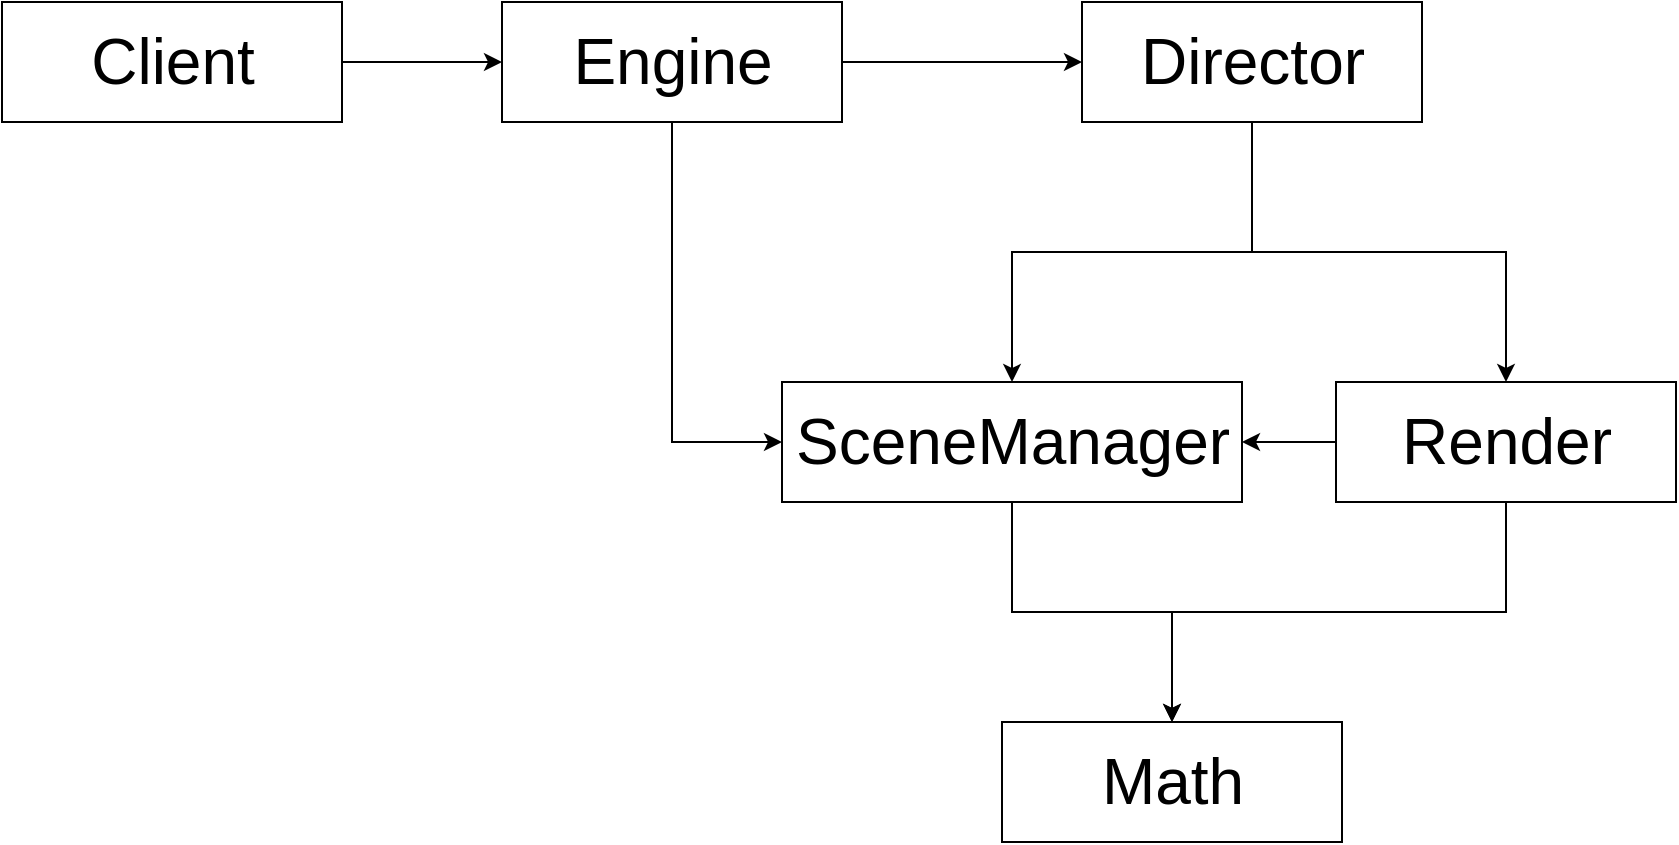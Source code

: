 <mxfile version="14.6.13" type="device"><diagram id="n54MDWuAZzM2yzlB0eEC" name="第 1 页"><mxGraphModel dx="1843" dy="1420" grid="1" gridSize="10" guides="1" tooltips="1" connect="1" arrows="1" fold="1" page="1" pageScale="1" pageWidth="827" pageHeight="1169" math="0" shadow="0"><root><mxCell id="0"/><mxCell id="1" parent="0"/><mxCell id="sv-E0IUG4HotmKARGZK4-1" value="" style="edgeStyle=orthogonalEdgeStyle;rounded=0;orthogonalLoop=1;jettySize=auto;html=1;" parent="1" source="sv-E0IUG4HotmKARGZK4-2" target="sv-E0IUG4HotmKARGZK4-4" edge="1"><mxGeometry relative="1" as="geometry"/></mxCell><mxCell id="sv-E0IUG4HotmKARGZK4-2" value="Client" style="html=1;fontSize=32;" parent="1" vertex="1"><mxGeometry x="160" y="300.0" width="170" height="60" as="geometry"/></mxCell><mxCell id="sv-E0IUG4HotmKARGZK4-3" value="" style="edgeStyle=orthogonalEdgeStyle;rounded=0;orthogonalLoop=1;jettySize=auto;html=1;" parent="1" source="sv-E0IUG4HotmKARGZK4-4" target="sv-E0IUG4HotmKARGZK4-5" edge="1"><mxGeometry relative="1" as="geometry"/></mxCell><mxCell id="sv-E0IUG4HotmKARGZK4-12" style="edgeStyle=orthogonalEdgeStyle;rounded=0;orthogonalLoop=1;jettySize=auto;html=1;entryX=0;entryY=0.5;entryDx=0;entryDy=0;" parent="1" source="sv-E0IUG4HotmKARGZK4-4" target="sv-E0IUG4HotmKARGZK4-8" edge="1"><mxGeometry relative="1" as="geometry"/></mxCell><mxCell id="sv-E0IUG4HotmKARGZK4-4" value="Engine" style="html=1;fontSize=32;" parent="1" vertex="1"><mxGeometry x="410" y="300.0" width="170" height="60" as="geometry"/></mxCell><mxCell id="sv-E0IUG4HotmKARGZK4-10" style="edgeStyle=orthogonalEdgeStyle;rounded=0;orthogonalLoop=1;jettySize=auto;html=1;exitX=0.5;exitY=1;exitDx=0;exitDy=0;" parent="1" source="sv-E0IUG4HotmKARGZK4-5" target="sv-E0IUG4HotmKARGZK4-9" edge="1"><mxGeometry relative="1" as="geometry"/></mxCell><mxCell id="sv-E0IUG4HotmKARGZK4-11" style="edgeStyle=orthogonalEdgeStyle;rounded=0;orthogonalLoop=1;jettySize=auto;html=1;" parent="1" source="sv-E0IUG4HotmKARGZK4-5" target="sv-E0IUG4HotmKARGZK4-8" edge="1"><mxGeometry relative="1" as="geometry"/></mxCell><mxCell id="sv-E0IUG4HotmKARGZK4-5" value="Director" style="html=1;fontSize=32;" parent="1" vertex="1"><mxGeometry x="700" y="300.0" width="170" height="60" as="geometry"/></mxCell><mxCell id="sv-E0IUG4HotmKARGZK4-6" value="Math" style="html=1;fontSize=32;" parent="1" vertex="1"><mxGeometry x="660" y="660.0" width="170" height="60" as="geometry"/></mxCell><mxCell id="sv-E0IUG4HotmKARGZK4-14" style="edgeStyle=orthogonalEdgeStyle;rounded=0;orthogonalLoop=1;jettySize=auto;html=1;" parent="1" source="sv-E0IUG4HotmKARGZK4-8" target="sv-E0IUG4HotmKARGZK4-6" edge="1"><mxGeometry relative="1" as="geometry"/></mxCell><mxCell id="sv-E0IUG4HotmKARGZK4-8" value="SceneManager" style="html=1;fontSize=32;" parent="1" vertex="1"><mxGeometry x="550" y="490" width="230" height="60" as="geometry"/></mxCell><mxCell id="sv-E0IUG4HotmKARGZK4-13" style="edgeStyle=orthogonalEdgeStyle;rounded=0;orthogonalLoop=1;jettySize=auto;html=1;" parent="1" source="sv-E0IUG4HotmKARGZK4-9" target="sv-E0IUG4HotmKARGZK4-8" edge="1"><mxGeometry relative="1" as="geometry"/></mxCell><mxCell id="sv-E0IUG4HotmKARGZK4-15" style="edgeStyle=orthogonalEdgeStyle;rounded=0;orthogonalLoop=1;jettySize=auto;html=1;entryX=0.5;entryY=0;entryDx=0;entryDy=0;exitX=0.5;exitY=1;exitDx=0;exitDy=0;" parent="1" source="sv-E0IUG4HotmKARGZK4-9" target="sv-E0IUG4HotmKARGZK4-6" edge="1"><mxGeometry relative="1" as="geometry"/></mxCell><mxCell id="sv-E0IUG4HotmKARGZK4-9" value="Render" style="html=1;fontSize=32;" parent="1" vertex="1"><mxGeometry x="827" y="490.0" width="170" height="60" as="geometry"/></mxCell></root></mxGraphModel></diagram></mxfile>